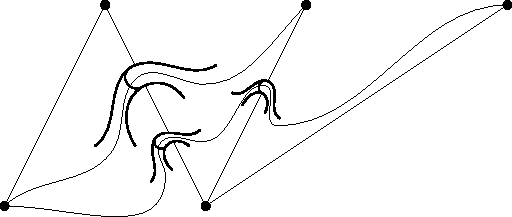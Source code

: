 /******************************************************************************
 *                                 LICENSE                                    *
 ******************************************************************************
 *  This file is part of Mathematics-and-Physics.                             *
 *                                                                            *
 *  Mathematics-and-Physics is free software: you can redistribute it and/or  *
 *  modify it under the terms of the GNU General Public License as published  *
 *  by the Free Software Foundation, either version 3 of the License, or      *
 *  (at your option) any later version.                                       *
 *                                                                            *
 *  Mathematics-and-Physics is distributed in the hope that it will be useful *
 *  but WITHOUT ANY WARRANTY; without even the implied warranty of            *
 *  MERCHANTABILITY or FITNESS FOR A PARTICULAR PURPOSE.  See the             *
 *  GNU General Public License for more details.                              *
 *                                                                            *
 *  You should have received a copy of the GNU General Public License         *
 *  along with Mathematics-and-Physics.  If not, see                          *
 *  <https://www.gnu.org/licenses/>.                                          *
 ******************************************************************************/

/*  Size of the figure.                                                       */
size(256);

/*  Pen for drawing.                                                          */
pen dpen = black + linewidth(0.3pt);
pen handlep = black + linewidth(0.8pt);
pen dashp = black + linewidth(0.6pt);

pair line_eval(pair A, pair B, real t)
{
    return scale(t)*B + scale(1.0 - t)*A;
}

pair orth(pair A)
{
    return (-A.y, A.x);
}

pair line_orth(pair A, pair B, real t)
{
    pair mid = line_eval(A, B, 0.5);
    pair orth = (-mid.y, mid.x);
    return mid + scale(t)*orth;
}

void draw_handle(pair A, pair B, real t, real s, real theta)
{
    pair H00 = line_eval(A, B, t);
    pair H01 = line_eval(A, B, 1.0 - t);
    pair H02 = line_orth(H00, H01, s);
    pair H10 = H00 + (0.8*s, 0.0);
    pair H11 = line_eval(H10, H01, 0.6);
    pair H12 = line_orth(H00, H01, 0.5*s);

    path g1 = H00{B - A} .. H02 .. H01{B - A};
    path g2 = H10{orth(B - A)} .. H12 .. H11{orth(A - B)};
    path g3 = H02{A - B} .. H12{B - A};

    transform T = shift(-line_eval(H00, H01, 0.5));
    transform invT = shift(line_eval(H00, H01, 0.5));
    transform rot = rotate(theta);

    g1 = invT*(rot*(T*g1));
    g2 = invT*(rot*(T*g2));
    g3 = invT*(rot*(T*g3));
    filldraw(g1 -- reverse(g2) -- cycle, white, white);
    draw(g1, handlep);
    draw(g2, handlep);
    draw(g3, dashp);
}

pair V0 = (0.0, 0.0);
pair V1 = (1.0, 0.0);
pair V2 = (0.5, 1.0);
pair V3 = (1.5, 1.0);
pair V4 = (2.5, 1.0);

pair temp = (1.7, 0.5);

pair A0 = (0.55, 0.3);
pair A1 = (0.65, 0.63);
pair A2 = (0.95, 0.61);

pair B0 = (0.8, 0.15);
pair B1 = (0.78, 0.32);
pair B2 = (0.98, 0.32);
pair B3 = (1.2, 0.55);
pair B4 = (1.28, 0.6);
pair B5 = (1.36, 0.4);

filldraw(circle(V0, 0.02), black, black);
filldraw(circle(V1, 0.02), black, black);
filldraw(circle(V2, 0.02), black, black);
filldraw(circle(V3, 0.02), black, black);
filldraw(circle(V4, 0.02), black, black);

draw(V0 -- V2, dpen);
draw(V1 -- V2, dpen);
draw(V1 -- V3, dpen);
draw(V1 -- V4, dpen);
draw_handle(V0, V3, 0.3, 0.25, 0.0);
draw_handle(V0, V4, 0.45, 0.1, -50.0);
draw_handle(V0, temp, 0.4, 0.15, 30.0);

draw(V0{NE} .. A0 .. A1{NE} .. A2 .. V3{NE}, dpen);
draw(V0{E} .. B0{N} .. B1{NE} .. B2{E} .. B3 .. B4{E} .. B5{E} .. V4{E}, dpen);

